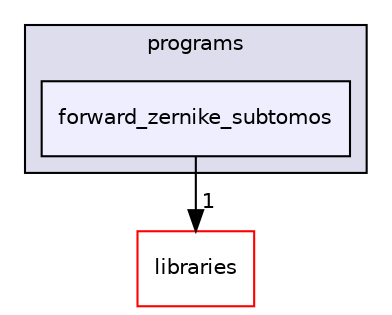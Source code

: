 digraph "xmipp/applications/programs/forward_zernike_subtomos" {
  compound=true
  node [ fontsize="10", fontname="Helvetica"];
  edge [ labelfontsize="10", labelfontname="Helvetica"];
  subgraph clusterdir_592b16dc4070b933e5655da2b0d20bbb {
    graph [ bgcolor="#ddddee", pencolor="black", label="programs" fontname="Helvetica", fontsize="10", URL="dir_592b16dc4070b933e5655da2b0d20bbb.html"]
  dir_13d3fc5cb8c63b3143421e8e8a494b3e [shape=box, label="forward_zernike_subtomos", style="filled", fillcolor="#eeeeff", pencolor="black", URL="dir_13d3fc5cb8c63b3143421e8e8a494b3e.html"];
  }
  dir_29dba3f3840f20df3b04d1972e99046b [shape=box label="libraries" fillcolor="white" style="filled" color="red" URL="dir_29dba3f3840f20df3b04d1972e99046b.html"];
  dir_13d3fc5cb8c63b3143421e8e8a494b3e->dir_29dba3f3840f20df3b04d1972e99046b [headlabel="1", labeldistance=1.5 headhref="dir_000095_000042.html"];
}

